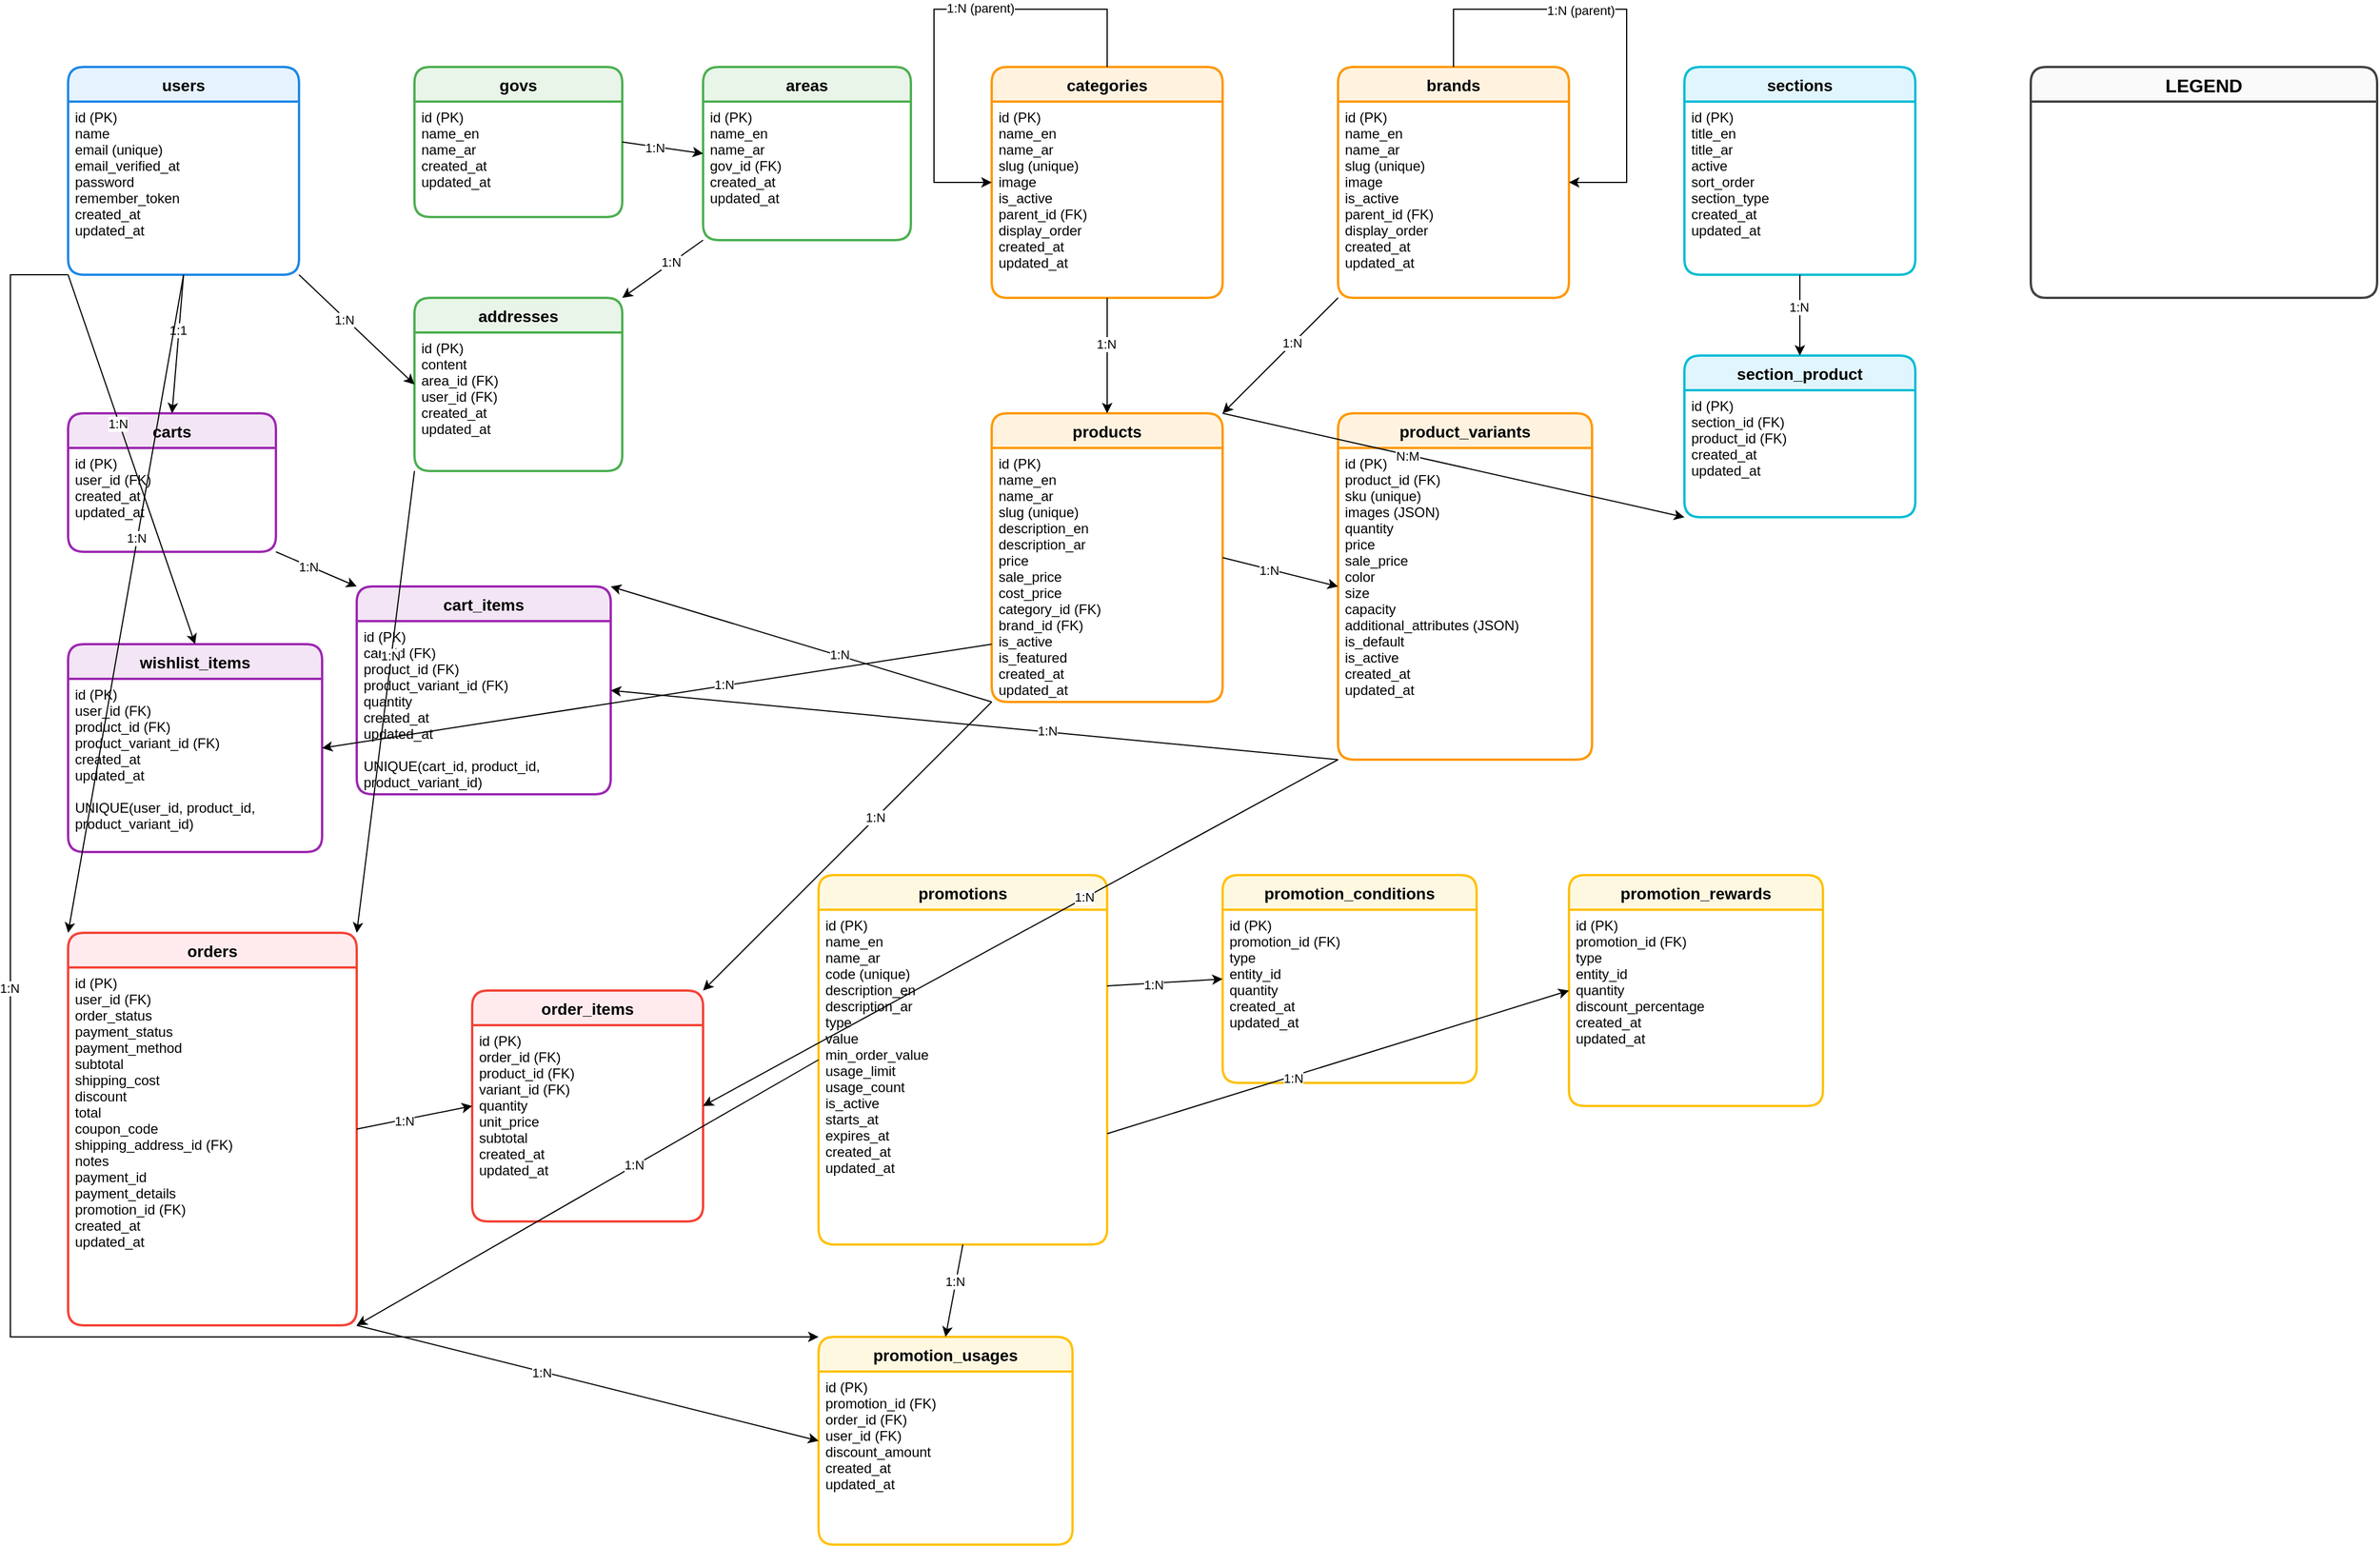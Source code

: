 <mxfile version="24.4.8" type="device">
  <diagram name="Database Schema" id="database-schema">
    <mxGraphModel dx="2074" dy="1196" grid="1" gridSize="10" guides="1" tooltips="1" connect="1" arrows="1" fold="1" page="1" pageScale="1" pageWidth="2339" pageHeight="3300" math="0" shadow="0">
      <root>
        <mxCell id="0" />
        <mxCell id="1" parent="0" />

        <!-- Users Table -->
        <mxCell id="users" value="users" style="swimlane;childLayout=stackLayout;horizontal=1;startSize=30;horizontalStack=0;rounded=1;fontSize=14;fontStyle=1;strokeWidth=2;resizeParent=0;resizeLast=1;shadow=0;dashed=0;align=center;fillColor=#E6F3FF;strokeColor=#1E88E5;" vertex="1" parent="1">
          <mxGeometry x="100" y="100" width="200" height="180" as="geometry" />
        </mxCell>
        <mxCell id="users-fields" value="id (PK)&#10;name&#10;email (unique)&#10;email_verified_at&#10;password&#10;remember_token&#10;created_at&#10;updated_at" style="align=left;strokeColor=none;fillColor=none;spacingLeft=4;fontSize=12;verticalAlign=top;resizable=0;rotatable=0;part=1;" vertex="1" parent="users">
          <mxGeometry y="30" width="200" height="150" as="geometry" />
        </mxCell>

        <!-- Govs Table -->
        <mxCell id="govs" value="govs" style="swimlane;childLayout=stackLayout;horizontal=1;startSize=30;horizontalStack=0;rounded=1;fontSize=14;fontStyle=1;strokeWidth=2;resizeParent=0;resizeLast=1;shadow=0;dashed=0;align=center;fillColor=#E8F5E8;strokeColor=#4CAF50;" vertex="1" parent="1">
          <mxGeometry x="400" y="100" width="180" height="130" as="geometry" />
        </mxCell>
        <mxCell id="govs-fields" value="id (PK)&#xa;name_en&#xa;name_ar&#xa;created_at&#xa;updated_at" style="align=left;strokeColor=none;fillColor=none;spacingLeft=4;fontSize=12;verticalAlign=top;resizable=0;rotatable=0;part=1;" vertex="1" parent="govs">
          <mxGeometry y="30" width="180" height="100" as="geometry" />
        </mxCell>

        <!-- Areas Table -->
        <mxCell id="areas" value="areas" style="swimlane;childLayout=stackLayout;horizontal=1;startSize=30;horizontalStack=0;rounded=1;fontSize=14;fontStyle=1;strokeWidth=2;resizeParent=0;resizeLast=1;shadow=0;dashed=0;align=center;fillColor=#E8F5E8;strokeColor=#4CAF50;" vertex="1" parent="1">
          <mxGeometry x="650" y="100" width="180" height="150" as="geometry" />
        </mxCell>
        <mxCell id="areas-fields" value="id (PK)&#xa;name_en&#xa;name_ar&#xa;gov_id (FK)&#xa;created_at&#xa;updated_at" style="align=left;strokeColor=none;fillColor=none;spacingLeft=4;fontSize=12;verticalAlign=top;resizable=0;rotatable=0;part=1;" vertex="1" parent="areas">
          <mxGeometry y="30" width="180" height="120" as="geometry" />
        </mxCell>

        <!-- Addresses Table -->
        <mxCell id="addresses" value="addresses" style="swimlane;childLayout=stackLayout;horizontal=1;startSize=30;horizontalStack=0;rounded=1;fontSize=14;fontStyle=1;strokeWidth=2;resizeParent=0;resizeLast=1;shadow=0;dashed=0;align=center;fillColor=#E8F5E8;strokeColor=#4CAF50;" vertex="1" parent="1">
          <mxGeometry x="400" y="300" width="180" height="150" as="geometry" />
        </mxCell>
        <mxCell id="addresses-fields" value="id (PK)&#xa;content&#xa;area_id (FK)&#xa;user_id (FK)&#xa;created_at&#xa;updated_at" style="align=left;strokeColor=none;fillColor=none;spacingLeft=4;fontSize=12;verticalAlign=top;resizable=0;rotatable=0;part=1;" vertex="1" parent="addresses">
          <mxGeometry y="30" width="180" height="120" as="geometry" />
        </mxCell>

        <!-- Categories Table -->
        <mxCell id="categories" value="categories" style="swimlane;childLayout=stackLayout;horizontal=1;startSize=30;horizontalStack=0;rounded=1;fontSize=14;fontStyle=1;strokeWidth=2;resizeParent=0;resizeLast=1;shadow=0;dashed=0;align=center;fillColor=#FFF3E0;strokeColor=#FF9800;" vertex="1" parent="1">
          <mxGeometry x="900" y="100" width="200" height="200" as="geometry" />
        </mxCell>
        <mxCell id="categories-fields" value="id (PK)&#xa;name_en&#xa;name_ar&#xa;slug (unique)&#xa;image&#xa;is_active&#xa;parent_id (FK)&#xa;display_order&#xa;created_at&#xa;updated_at" style="align=left;strokeColor=none;fillColor=none;spacingLeft=4;fontSize=12;verticalAlign=top;resizable=0;rotatable=0;part=1;" vertex="1" parent="categories">
          <mxGeometry y="30" width="200" height="170" as="geometry" />
        </mxCell>

        <!-- Brands Table -->
        <mxCell id="brands" value="brands" style="swimlane;childLayout=stackLayout;horizontal=1;startSize=30;horizontalStack=0;rounded=1;fontSize=14;fontStyle=1;strokeWidth=2;resizeParent=0;resizeLast=1;shadow=0;dashed=0;align=center;fillColor=#FFF3E0;strokeColor=#FF9800;" vertex="1" parent="1">
          <mxGeometry x="1200" y="100" width="200" height="200" as="geometry" />
        </mxCell>
        <mxCell id="brands-fields" value="id (PK)&#xa;name_en&#xa;name_ar&#xa;slug (unique)&#xa;image&#xa;is_active&#xa;parent_id (FK)&#xa;display_order&#xa;created_at&#xa;updated_at" style="align=left;strokeColor=none;fillColor=none;spacingLeft=4;fontSize=12;verticalAlign=top;resizable=0;rotatable=0;part=1;" vertex="1" parent="brands">
          <mxGeometry y="30" width="200" height="170" as="geometry" />
        </mxCell>

        <!-- Products Table -->
        <mxCell id="products" value="products" style="swimlane;childLayout=stackLayout;horizontal=1;startSize=30;horizontalStack=0;rounded=1;fontSize=14;fontStyle=1;strokeWidth=2;resizeParent=0;resizeLast=1;shadow=0;dashed=0;align=center;fillColor=#FFF3E0;strokeColor=#FF9800;" vertex="1" parent="1">
          <mxGeometry x="900" y="400" width="200" height="250" as="geometry" />
        </mxCell>
        <mxCell id="products-fields" value="id (PK)&#xa;name_en&#xa;name_ar&#xa;slug (unique)&#xa;description_en&#xa;description_ar&#xa;price&#xa;sale_price&#xa;cost_price&#xa;category_id (FK)&#xa;brand_id (FK)&#xa;is_active&#xa;is_featured&#xa;created_at&#xa;updated_at" style="align=left;strokeColor=none;fillColor=none;spacingLeft=4;fontSize=12;verticalAlign=top;resizable=0;rotatable=0;part=1;" vertex="1" parent="products">
          <mxGeometry y="30" width="200" height="220" as="geometry" />
        </mxCell>

        <!-- Product Variants Table -->
        <mxCell id="product_variants" value="product_variants" style="swimlane;childLayout=stackLayout;horizontal=1;startSize=30;horizontalStack=0;rounded=1;fontSize=14;fontStyle=1;strokeWidth=2;resizeParent=0;resizeLast=1;shadow=0;dashed=0;align=center;fillColor=#FFF3E0;strokeColor=#FF9800;" vertex="1" parent="1">
          <mxGeometry x="1200" y="400" width="220" height="300" as="geometry" />
        </mxCell>
        <mxCell id="product_variants-fields" value="id (PK)&#xa;product_id (FK)&#xa;sku (unique)&#xa;images (JSON)&#xa;quantity&#xa;price&#xa;sale_price&#xa;color&#xa;size&#xa;capacity&#xa;additional_attributes (JSON)&#xa;is_default&#xa;is_active&#xa;created_at&#xa;updated_at" style="align=left;strokeColor=none;fillColor=none;spacingLeft=4;fontSize=12;verticalAlign=top;resizable=0;rotatable=0;part=1;" vertex="1" parent="product_variants">
          <mxGeometry y="30" width="220" height="270" as="geometry" />
        </mxCell>

        <!-- Carts Table -->
        <mxCell id="carts" value="carts" style="swimlane;childLayout=stackLayout;horizontal=1;startSize=30;horizontalStack=0;rounded=1;fontSize=14;fontStyle=1;strokeWidth=2;resizeParent=0;resizeLast=1;shadow=0;dashed=0;align=center;fillColor=#F3E5F5;strokeColor=#9C27B0;" vertex="1" parent="1">
          <mxGeometry x="100" y="400" width="180" height="120" as="geometry" />
        </mxCell>
        <mxCell id="carts-fields" value="id (PK)&#xa;user_id (FK)&#xa;created_at&#xa;updated_at" style="align=left;strokeColor=none;fillColor=none;spacingLeft=4;fontSize=12;verticalAlign=top;resizable=0;rotatable=0;part=1;" vertex="1" parent="carts">
          <mxGeometry y="30" width="180" height="90" as="geometry" />
        </mxCell>

        <!-- Cart Items Table -->
        <mxCell id="cart_items" value="cart_items" style="swimlane;childLayout=stackLayout;horizontal=1;startSize=30;horizontalStack=0;rounded=1;fontSize=14;fontStyle=1;strokeWidth=2;resizeParent=0;resizeLast=1;shadow=0;dashed=0;align=center;fillColor=#F3E5F5;strokeColor=#9C27B0;" vertex="1" parent="1">
          <mxGeometry x="350" y="550" width="220" height="180" as="geometry" />
        </mxCell>
        <mxCell id="cart_items-fields" value="id (PK)&#xa;cart_id (FK)&#xa;product_id (FK)&#xa;product_variant_id (FK)&#xa;quantity&#xa;created_at&#xa;updated_at&#xa;&#xa;UNIQUE(cart_id, product_id, &#xa;product_variant_id)" style="align=left;strokeColor=none;fillColor=none;spacingLeft=4;fontSize=12;verticalAlign=top;resizable=0;rotatable=0;part=1;" vertex="1" parent="cart_items">
          <mxGeometry y="30" width="220" height="150" as="geometry" />
        </mxCell>

        <!-- Wishlist Items Table -->
        <mxCell id="wishlist_items" value="wishlist_items" style="swimlane;childLayout=stackLayout;horizontal=1;startSize=30;horizontalStack=0;rounded=1;fontSize=14;fontStyle=1;strokeWidth=2;resizeParent=0;resizeLast=1;shadow=0;dashed=0;align=center;fillColor=#F3E5F5;strokeColor=#9C27B0;" vertex="1" parent="1">
          <mxGeometry x="100" y="600" width="220" height="180" as="geometry" />
        </mxCell>
        <mxCell id="wishlist_items-fields" value="id (PK)&#xa;user_id (FK)&#xa;product_id (FK)&#xa;product_variant_id (FK)&#xa;created_at&#xa;updated_at&#xa;&#xa;UNIQUE(user_id, product_id, &#xa;product_variant_id)" style="align=left;strokeColor=none;fillColor=none;spacingLeft=4;fontSize=12;verticalAlign=top;resizable=0;rotatable=0;part=1;" vertex="1" parent="wishlist_items">
          <mxGeometry y="30" width="220" height="150" as="geometry" />
        </mxCell>

        <!-- Orders Table -->
        <mxCell id="orders" value="orders" style="swimlane;childLayout=stackLayout;horizontal=1;startSize=30;horizontalStack=0;rounded=1;fontSize=14;fontStyle=1;strokeWidth=2;resizeParent=0;resizeLast=1;shadow=0;dashed=0;align=center;fillColor=#FFEBEE;strokeColor=#F44336;" vertex="1" parent="1">
          <mxGeometry x="100" y="850" width="250" height="340" as="geometry" />
        </mxCell>
        <mxCell id="orders-fields" value="id (PK)&#xa;user_id (FK)&#xa;order_status&#xa;payment_status&#xa;payment_method&#xa;subtotal&#xa;shipping_cost&#xa;discount&#xa;total&#xa;coupon_code&#xa;shipping_address_id (FK)&#xa;notes&#xa;payment_id&#xa;payment_details&#xa;promotion_id (FK)&#xa;created_at&#xa;updated_at" style="align=left;strokeColor=none;fillColor=none;spacingLeft=4;fontSize=12;verticalAlign=top;resizable=0;rotatable=0;part=1;" vertex="1" parent="orders">
          <mxGeometry y="30" width="250" height="310" as="geometry" />
        </mxCell>

        <!-- Order Items Table -->
        <mxCell id="order_items" value="order_items" style="swimlane;childLayout=stackLayout;horizontal=1;startSize=30;horizontalStack=0;rounded=1;fontSize=14;fontStyle=1;strokeWidth=2;resizeParent=0;resizeLast=1;shadow=0;dashed=0;align=center;fillColor=#FFEBEE;strokeColor=#F44336;" vertex="1" parent="1">
          <mxGeometry x="450" y="900" width="200" height="200" as="geometry" />
        </mxCell>
        <mxCell id="order_items-fields" value="id (PK)&#xa;order_id (FK)&#xa;product_id (FK)&#xa;variant_id (FK)&#xa;quantity&#xa;unit_price&#xa;subtotal&#xa;created_at&#xa;updated_at" style="align=left;strokeColor=none;fillColor=none;spacingLeft=4;fontSize=12;verticalAlign=top;resizable=0;rotatable=0;part=1;" vertex="1" parent="order_items">
          <mxGeometry y="30" width="200" height="170" as="geometry" />
        </mxCell>

        <!-- Sections Table -->
        <mxCell id="sections" value="sections" style="swimlane;childLayout=stackLayout;horizontal=1;startSize=30;horizontalStack=0;rounded=1;fontSize=14;fontStyle=1;strokeWidth=2;resizeParent=0;resizeLast=1;shadow=0;dashed=0;align=center;fillColor=#E1F5FE;strokeColor=#00BCD4;" vertex="1" parent="1">
          <mxGeometry x="1500" y="100" width="200" height="180" as="geometry" />
        </mxCell>
        <mxCell id="sections-fields" value="id (PK)&#xa;title_en&#xa;title_ar&#xa;active&#xa;sort_order&#xa;section_type&#xa;created_at&#xa;updated_at" style="align=left;strokeColor=none;fillColor=none;spacingLeft=4;fontSize=12;verticalAlign=top;resizable=0;rotatable=0;part=1;" vertex="1" parent="sections">
          <mxGeometry y="30" width="200" height="150" as="geometry" />
        </mxCell>

        <!-- Section Product Pivot Table -->
        <mxCell id="section_product" value="section_product" style="swimlane;childLayout=stackLayout;horizontal=1;startSize=30;horizontalStack=0;rounded=1;fontSize=14;fontStyle=1;strokeWidth=2;resizeParent=0;resizeLast=1;shadow=0;dashed=0;align=center;fillColor=#E1F5FE;strokeColor=#00BCD4;" vertex="1" parent="1">
          <mxGeometry x="1500" y="350" width="200" height="140" as="geometry" />
        </mxCell>
        <mxCell id="section_product-fields" value="id (PK)&#xa;section_id (FK)&#xa;product_id (FK)&#xa;created_at&#xa;updated_at" style="align=left;strokeColor=none;fillColor=none;spacingLeft=4;fontSize=12;verticalAlign=top;resizable=0;rotatable=0;part=1;" vertex="1" parent="section_product">
          <mxGeometry y="30" width="200" height="110" as="geometry" />
        </mxCell>

        <!-- Promotions Table -->
        <mxCell id="promotions" value="promotions" style="swimlane;childLayout=stackLayout;horizontal=1;startSize=30;horizontalStack=0;rounded=1;fontSize=14;fontStyle=1;strokeWidth=2;resizeParent=0;resizeLast=1;shadow=0;dashed=0;align=center;fillColor=#FFF8E1;strokeColor=#FFC107;" vertex="1" parent="1">
          <mxGeometry x="750" y="800" width="250" height="320" as="geometry" />
        </mxCell>
        <mxCell id="promotions-fields" value="id (PK)&#xa;name_en&#xa;name_ar&#xa;code (unique)&#xa;description_en&#xa;description_ar&#xa;type&#xa;value&#xa;min_order_value&#xa;usage_limit&#xa;usage_count&#xa;is_active&#xa;starts_at&#xa;expires_at&#xa;created_at&#xa;updated_at" style="align=left;strokeColor=none;fillColor=none;spacingLeft=4;fontSize=12;verticalAlign=top;resizable=0;rotatable=0;part=1;" vertex="1" parent="promotions">
          <mxGeometry y="30" width="250" height="290" as="geometry" />
        </mxCell>

        <!-- Promotion Conditions Table -->
        <mxCell id="promotion_conditions" value="promotion_conditions" style="swimlane;childLayout=stackLayout;horizontal=1;startSize=30;horizontalStack=0;rounded=1;fontSize=14;fontStyle=1;strokeWidth=2;resizeParent=0;resizeLast=1;shadow=0;dashed=0;align=center;fillColor=#FFF8E1;strokeColor=#FFC107;" vertex="1" parent="1">
          <mxGeometry x="1100" y="800" width="220" height="180" as="geometry" />
        </mxCell>
        <mxCell id="promotion_conditions-fields" value="id (PK)&#xa;promotion_id (FK)&#xa;type&#xa;entity_id&#xa;quantity&#xa;created_at&#xa;updated_at" style="align=left;strokeColor=none;fillColor=none;spacingLeft=4;fontSize=12;verticalAlign=top;resizable=0;rotatable=0;part=1;" vertex="1" parent="promotion_conditions">
          <mxGeometry y="30" width="220" height="150" as="geometry" />
        </mxCell>

        <!-- Promotion Rewards Table -->
        <mxCell id="promotion_rewards" value="promotion_rewards" style="swimlane;childLayout=stackLayout;horizontal=1;startSize=30;horizontalStack=0;rounded=1;fontSize=14;fontStyle=1;strokeWidth=2;resizeParent=0;resizeLast=1;shadow=0;dashed=0;align=center;fillColor=#FFF8E1;strokeColor=#FFC107;" vertex="1" parent="1">
          <mxGeometry x="1400" y="800" width="220" height="200" as="geometry" />
        </mxCell>
        <mxCell id="promotion_rewards-fields" value="id (PK)&#xa;promotion_id (FK)&#xa;type&#xa;entity_id&#xa;quantity&#xa;discount_percentage&#xa;created_at&#xa;updated_at" style="align=left;strokeColor=none;fillColor=none;spacingLeft=4;fontSize=12;verticalAlign=top;resizable=0;rotatable=0;part=1;" vertex="1" parent="promotion_rewards">
          <mxGeometry y="30" width="220" height="170" as="geometry" />
        </mxCell>

        <!-- Promotion Usages Table -->
        <mxCell id="promotion_usages" value="promotion_usages" style="swimlane;childLayout=stackLayout;horizontal=1;startSize=30;horizontalStack=0;rounded=1;fontSize=14;fontStyle=1;strokeWidth=2;resizeParent=0;resizeLast=1;shadow=0;dashed=0;align=center;fillColor=#FFF8E1;strokeColor=#FFC107;" vertex="1" parent="1">
          <mxGeometry x="750" y="1200" width="220" height="180" as="geometry" />
        </mxCell>
        <mxCell id="promotion_usages-fields" value="id (PK)&#xa;promotion_id (FK)&#xa;order_id (FK)&#xa;user_id (FK)&#xa;discount_amount&#xa;created_at&#xa;updated_at" style="align=left;strokeColor=none;fillColor=none;spacingLeft=4;fontSize=12;verticalAlign=top;resizable=0;rotatable=0;part=1;" vertex="1" parent="promotion_usages">
          <mxGeometry y="30" width="220" height="150" as="geometry" />
        </mxCell>

        <!-- Relationships -->

        <!-- Govs to Areas -->
        <mxCell id="rel-govs-areas" style="endArrow=classic;html=1;rounded=0;exitX=1;exitY=0.5;exitDx=0;exitDy=0;entryX=0;entryY=0.5;entryDx=0;entryDy=0;" edge="1" parent="1" source="govs" target="areas">
          <mxGeometry width="50" height="50" relative="1" as="geometry">
            <mxPoint x="580" y="165" as="sourcePoint" />
            <mxPoint x="650" y="175" as="targetPoint" />
          </mxGeometry>
        </mxCell>
        <mxCell id="rel-govs-areas-label" value="1:N" style="edgeLabel;html=1;align=center;verticalAlign=middle;resizable=0;points=[];" vertex="1" connectable="0" parent="rel-govs-areas">
          <mxGeometry x="-0.2" y="-1" relative="1" as="geometry">
            <mxPoint as="offset" />
          </mxGeometry>
        </mxCell>

        <!-- Areas to Addresses -->
        <mxCell id="rel-areas-addresses" style="endArrow=classic;html=1;rounded=0;exitX=0;exitY=1;exitDx=0;exitDy=0;entryX=1;entryY=0;entryDx=0;entryDy=0;" edge="1" parent="1" source="areas" target="addresses">
          <mxGeometry width="50" height="50" relative="1" as="geometry">
            <mxPoint x="650" y="250" as="sourcePoint" />
            <mxPoint x="580" y="300" as="targetPoint" />
          </mxGeometry>
        </mxCell>
        <mxCell id="rel-areas-addresses-label" value="1:N" style="edgeLabel;html=1;align=center;verticalAlign=middle;resizable=0;points=[];" vertex="1" connectable="0" parent="rel-areas-addresses">
          <mxGeometry x="-0.2" y="-1" relative="1" as="geometry">
            <mxPoint as="offset" />
          </mxGeometry>
        </mxCell>

        <!-- Users to Addresses -->
        <mxCell id="rel-users-addresses" style="endArrow=classic;html=1;rounded=0;exitX=1;exitY=1;exitDx=0;exitDy=0;entryX=0;entryY=0.5;entryDx=0;entryDy=0;" edge="1" parent="1" source="users" target="addresses">
          <mxGeometry width="50" height="50" relative="1" as="geometry">
            <mxPoint x="300" y="280" as="sourcePoint" />
            <mxPoint x="400" y="375" as="targetPoint" />
          </mxGeometry>
        </mxCell>
        <mxCell id="rel-users-addresses-label" value="1:N" style="edgeLabel;html=1;align=center;verticalAlign=middle;resizable=0;points=[];" vertex="1" connectable="0" parent="rel-users-addresses">
          <mxGeometry x="-0.2" y="-1" relative="1" as="geometry">
            <mxPoint as="offset" />
          </mxGeometry>
        </mxCell>

        <!-- Categories self-reference -->
        <mxCell id="rel-categories-self" style="endArrow=classic;html=1;rounded=0;exitX=0.5;exitY=0;exitDx=0;exitDy=0;entryX=0;entryY=0.5;entryDx=0;entryDy=0;" edge="1" parent="1" source="categories" target="categories">
          <mxGeometry width="50" height="50" relative="1" as="geometry">
            <mxPoint x="1000" y="100" as="sourcePoint" />
            <mxPoint x="900" y="200" as="targetPoint" />
            <Array as="points">
              <mxPoint x="1000" y="50" />
              <mxPoint x="850" y="50" />
              <mxPoint x="850" y="200" />
            </Array>
          </mxGeometry>
        </mxCell>
        <mxCell id="rel-categories-self-label" value="1:N (parent)" style="edgeLabel;html=1;align=center;verticalAlign=middle;resizable=0;points=[];" vertex="1" connectable="0" parent="rel-categories-self">
          <mxGeometry x="-0.2" y="-1" relative="1" as="geometry">
            <mxPoint as="offset" />
          </mxGeometry>
        </mxCell>

        <!-- Brands self-reference -->
        <mxCell id="rel-brands-self" style="endArrow=classic;html=1;rounded=0;exitX=0.5;exitY=0;exitDx=0;exitDy=0;entryX=1;entryY=0.5;entryDx=0;entryDy=0;" edge="1" parent="1" source="brands" target="brands">
          <mxGeometry width="50" height="50" relative="1" as="geometry">
            <mxPoint x="1300" y="100" as="sourcePoint" />
            <mxPoint x="1400" y="200" as="targetPoint" />
            <Array as="points">
              <mxPoint x="1300" y="50" />
              <mxPoint x="1450" y="50" />
              <mxPoint x="1450" y="200" />
            </Array>
          </mxGeometry>
        </mxCell>
        <mxCell id="rel-brands-self-label" value="1:N (parent)" style="edgeLabel;html=1;align=center;verticalAlign=middle;resizable=0;points=[];" vertex="1" connectable="0" parent="rel-brands-self">
          <mxGeometry x="-0.2" y="-1" relative="1" as="geometry">
            <mxPoint as="offset" />
          </mxGeometry>
        </mxCell>

        <!-- Categories to Products -->
        <mxCell id="rel-categories-products" style="endArrow=classic;html=1;rounded=0;exitX=0.5;exitY=1;exitDx=0;exitDy=0;entryX=0.5;entryY=0;entryDx=0;entryDy=0;" edge="1" parent="1" source="categories" target="products">
          <mxGeometry width="50" height="50" relative="1" as="geometry">
            <mxPoint x="1000" y="300" as="sourcePoint" />
            <mxPoint x="1000" y="400" as="targetPoint" />
          </mxGeometry>
        </mxCell>
        <mxCell id="rel-categories-products-label" value="1:N" style="edgeLabel;html=1;align=center;verticalAlign=middle;resizable=0;points=[];" vertex="1" connectable="0" parent="rel-categories-products">
          <mxGeometry x="-0.2" y="-1" relative="1" as="geometry">
            <mxPoint as="offset" />
          </mxGeometry>
        </mxCell>

        <!-- Brands to Products -->
        <mxCell id="rel-brands-products" style="endArrow=classic;html=1;rounded=0;exitX=0;exitY=1;exitDx=0;exitDy=0;entryX=1;entryY=0;entryDx=0;entryDy=0;" edge="1" parent="1" source="brands" target="products">
          <mxGeometry width="50" height="50" relative="1" as="geometry">
            <mxPoint x="1200" y="300" as="sourcePoint" />
            <mxPoint x="1100" y="400" as="targetPoint" />
          </mxGeometry>
        </mxCell>
        <mxCell id="rel-brands-products-label" value="1:N" style="edgeLabel;html=1;align=center;verticalAlign=middle;resizable=0;points=[];" vertex="1" connectable="0" parent="rel-brands-products">
          <mxGeometry x="-0.2" y="-1" relative="1" as="geometry">
            <mxPoint as="offset" />
          </mxGeometry>
        </mxCell>

        <!-- Products to Product Variants -->
        <mxCell id="rel-products-variants" style="endArrow=classic;html=1;rounded=0;exitX=1;exitY=0.5;exitDx=0;exitDy=0;entryX=0;entryY=0.5;entryDx=0;entryDy=0;" edge="1" parent="1" source="products" target="product_variants">
          <mxGeometry width="50" height="50" relative="1" as="geometry">
            <mxPoint x="1100" y="525" as="sourcePoint" />
            <mxPoint x="1200" y="550" as="targetPoint" />
          </mxGeometry>
        </mxCell>
        <mxCell id="rel-products-variants-label" value="1:N" style="edgeLabel;html=1;align=center;verticalAlign=middle;resizable=0;points=[];" vertex="1" connectable="0" parent="rel-products-variants">
          <mxGeometry x="-0.2" y="-1" relative="1" as="geometry">
            <mxPoint as="offset" />
          </mxGeometry>
        </mxCell>

        <!-- Users to Carts -->
        <mxCell id="rel-users-carts" style="endArrow=classic;html=1;rounded=0;exitX=0.5;exitY=1;exitDx=0;exitDy=0;entryX=0.5;entryY=0;entryDx=0;entryDy=0;" edge="1" parent="1" source="users" target="carts">
          <mxGeometry width="50" height="50" relative="1" as="geometry">
            <mxPoint x="200" y="280" as="sourcePoint" />
            <mxPoint x="190" y="400" as="targetPoint" />
          </mxGeometry>
        </mxCell>
        <mxCell id="rel-users-carts-label" value="1:1" style="edgeLabel;html=1;align=center;verticalAlign=middle;resizable=0;points=[];" vertex="1" connectable="0" parent="rel-users-carts">
          <mxGeometry x="-0.2" y="-1" relative="1" as="geometry">
            <mxPoint as="offset" />
          </mxGeometry>
        </mxCell>

        <!-- Carts to Cart Items -->
        <mxCell id="rel-carts-cartitems" style="endArrow=classic;html=1;rounded=0;exitX=1;exitY=1;exitDx=0;exitDy=0;entryX=0;entryY=0;entryDx=0;entryDy=0;" edge="1" parent="1" source="carts" target="cart_items">
          <mxGeometry width="50" height="50" relative="1" as="geometry">
            <mxPoint x="280" y="520" as="sourcePoint" />
            <mxPoint x="350" y="550" as="targetPoint" />
          </mxGeometry>
        </mxCell>
        <mxCell id="rel-carts-cartitems-label" value="1:N" style="edgeLabel;html=1;align=center;verticalAlign=middle;resizable=0;points=[];" vertex="1" connectable="0" parent="rel-carts-cartitems">
          <mxGeometry x="-0.2" y="-1" relative="1" as="geometry">
            <mxPoint as="offset" />
          </mxGeometry>
        </mxCell>

        <!-- Products to Cart Items -->
        <mxCell id="rel-products-cartitems" style="endArrow=classic;html=1;rounded=0;exitX=0;exitY=1;exitDx=0;exitDy=0;entryX=1;entryY=0;entryDx=0;entryDy=0;" edge="1" parent="1" source="products" target="cart_items">
          <mxGeometry width="50" height="50" relative="1" as="geometry">
            <mxPoint x="900" y="650" as="sourcePoint" />
            <mxPoint x="570" y="550" as="targetPoint" />
          </mxGeometry>
        </mxCell>
        <mxCell id="rel-products-cartitems-label" value="1:N" style="edgeLabel;html=1;align=center;verticalAlign=middle;resizable=0;points=[];" vertex="1" connectable="0" parent="rel-products-cartitems">
          <mxGeometry x="-0.2" y="-1" relative="1" as="geometry">
            <mxPoint as="offset" />
          </mxGeometry>
        </mxCell>

        <!-- Product Variants to Cart Items -->
        <mxCell id="rel-variants-cartitems" style="endArrow=classic;html=1;rounded=0;exitX=0;exitY=1;exitDx=0;exitDy=0;entryX=1;entryY=0.5;entryDx=0;entryDy=0;" edge="1" parent="1" source="product_variants" target="cart_items">
          <mxGeometry width="50" height="50" relative="1" as="geometry">
            <mxPoint x="1200" y="700" as="sourcePoint" />
            <mxPoint x="570" y="635" as="targetPoint" />
          </mxGeometry>
        </mxCell>
        <mxCell id="rel-variants-cartitems-label" value="1:N" style="edgeLabel;html=1;align=center;verticalAlign=middle;resizable=0;points=[];" vertex="1" connectable="0" parent="rel-variants-cartitems">
          <mxGeometry x="-0.2" y="-1" relative="1" as="geometry">
            <mxPoint as="offset" />
          </mxGeometry>
        </mxCell>

        <!-- Users to Wishlist Items -->
        <mxCell id="rel-users-wishlist" style="endArrow=classic;html=1;rounded=0;exitX=0;exitY=1;exitDx=0;exitDy=0;entryX=0.5;entryY=0;entryDx=0;entryDy=0;" edge="1" parent="1" source="users" target="wishlist_items">
          <mxGeometry width="50" height="50" relative="1" as="geometry">
            <mxPoint x="100" y="280" as="sourcePoint" />
            <mxPoint x="210" y="600" as="targetPoint" />
          </mxGeometry>
        </mxCell>
        <mxCell id="rel-users-wishlist-label" value="1:N" style="edgeLabel;html=1;align=center;verticalAlign=middle;resizable=0;points=[];" vertex="1" connectable="0" parent="rel-users-wishlist">
          <mxGeometry x="-0.2" y="-1" relative="1" as="geometry">
            <mxPoint as="offset" />
          </mxGeometry>
        </mxCell>

        <!-- Products to Wishlist Items -->
        <mxCell id="rel-products-wishlist" style="endArrow=classic;html=1;rounded=0;exitX=0;exitY=0.8;exitDx=0;exitDy=0;entryX=1;entryY=0.5;entryDx=0;entryDy=0;" edge="1" parent="1" source="products" target="wishlist_items">
          <mxGeometry width="50" height="50" relative="1" as="geometry">
            <mxPoint x="900" y="600" as="sourcePoint" />
            <mxPoint x="320" y="685" as="targetPoint" />
          </mxGeometry>
        </mxCell>
        <mxCell id="rel-products-wishlist-label" value="1:N" style="edgeLabel;html=1;align=center;verticalAlign=middle;resizable=0;points=[];" vertex="1" connectable="0" parent="rel-products-wishlist">
          <mxGeometry x="-0.2" y="-1" relative="1" as="geometry">
            <mxPoint as="offset" />
          </mxGeometry>
        </mxCell>

        <!-- Users to Orders -->
        <mxCell id="rel-users-orders" style="endArrow=classic;html=1;rounded=0;exitX=0.5;exitY=1;exitDx=0;exitDy=0;entryX=0;entryY=0;entryDx=0;entryDy=0;" edge="1" parent="1" source="users" target="orders">
          <mxGeometry width="50" height="50" relative="1" as="geometry">
            <mxPoint x="200" y="280" as="sourcePoint" />
            <mxPoint x="100" y="850" as="targetPoint" />
          </mxGeometry>
        </mxCell>
        <mxCell id="rel-users-orders-label" value="1:N" style="edgeLabel;html=1;align=center;verticalAlign=middle;resizable=0;points=[];" vertex="1" connectable="0" parent="rel-users-orders">
          <mxGeometry x="-0.2" y="-1" relative="1" as="geometry">
            <mxPoint as="offset" />
          </mxGeometry>
        </mxCell>

        <!-- Addresses to Orders -->
        <mxCell id="rel-addresses-orders" style="endArrow=classic;html=1;rounded=0;exitX=0;exitY=1;exitDx=0;exitDy=0;entryX=1;entryY=0;entryDx=0;entryDy=0;" edge="1" parent="1" source="addresses" target="orders">
          <mxGeometry width="50" height="50" relative="1" as="geometry">
            <mxPoint x="400" y="450" as="sourcePoint" />
            <mxPoint x="350" y="850" as="targetPoint" />
          </mxGeometry>
        </mxCell>
        <mxCell id="rel-addresses-orders-label" value="1:N" style="edgeLabel;html=1;align=center;verticalAlign=middle;resizable=0;points=[];" vertex="1" connectable="0" parent="rel-addresses-orders">
          <mxGeometry x="-0.2" y="-1" relative="1" as="geometry">
            <mxPoint as="offset" />
          </mxGeometry>
        </mxCell>

        <!-- Orders to Order Items -->
        <mxCell id="rel-orders-orderitems" style="endArrow=classic;html=1;rounded=0;exitX=1;exitY=0.5;exitDx=0;exitDy=0;entryX=0;entryY=0.5;entryDx=0;entryDy=0;" edge="1" parent="1" source="orders" target="order_items">
          <mxGeometry width="50" height="50" relative="1" as="geometry">
            <mxPoint x="350" y="1015" as="sourcePoint" />
            <mxPoint x="450" y="1000" as="targetPoint" />
          </mxGeometry>
        </mxCell>
        <mxCell id="rel-orders-orderitems-label" value="1:N" style="edgeLabel;html=1;align=center;verticalAlign=middle;resizable=0;points=[];" vertex="1" connectable="0" parent="rel-orders-orderitems">
          <mxGeometry x="-0.2" y="-1" relative="1" as="geometry">
            <mxPoint as="offset" />
          </mxGeometry>
        </mxCell>

        <!-- Products to Order Items -->
        <mxCell id="rel-products-orderitems" style="endArrow=classic;html=1;rounded=0;exitX=0;exitY=1;exitDx=0;exitDy=0;entryX=1;entryY=0;entryDx=0;entryDy=0;" edge="1" parent="1" source="products" target="order_items">
          <mxGeometry width="50" height="50" relative="1" as="geometry">
            <mxPoint x="900" y="650" as="sourcePoint" />
            <mxPoint x="650" y="900" as="targetPoint" />
          </mxGeometry>
        </mxCell>
        <mxCell id="rel-products-orderitems-label" value="1:N" style="edgeLabel;html=1;align=center;verticalAlign=middle;resizable=0;points=[];" vertex="1" connectable="0" parent="rel-products-orderitems">
          <mxGeometry x="-0.2" y="-1" relative="1" as="geometry">
            <mxPoint as="offset" />
          </mxGeometry>
        </mxCell>

        <!-- Product Variants to Order Items -->
        <mxCell id="rel-variants-orderitems" style="endArrow=classic;html=1;rounded=0;exitX=0;exitY=1;exitDx=0;exitDy=0;entryX=1;entryY=0.5;entryDx=0;entryDy=0;" edge="1" parent="1" source="product_variants" target="order_items">
          <mxGeometry width="50" height="50" relative="1" as="geometry">
            <mxPoint x="1200" y="700" as="sourcePoint" />
            <mxPoint x="650" y="1000" as="targetPoint" />
          </mxGeometry>
        </mxCell>
        <mxCell id="rel-variants-orderitems-label" value="1:N" style="edgeLabel;html=1;align=center;verticalAlign=middle;resizable=0;points=[];" vertex="1" connectable="0" parent="rel-variants-orderitems">
          <mxGeometry x="-0.2" y="-1" relative="1" as="geometry">
            <mxPoint as="offset" />
          </mxGeometry>
        </mxCell>

        <!-- Sections to Section Product -->
        <mxCell id="rel-sections-sectionproduct" style="endArrow=classic;html=1;rounded=0;exitX=0.5;exitY=1;exitDx=0;exitDy=0;entryX=0.5;entryY=0;entryDx=0;entryDy=0;" edge="1" parent="1" source="sections" target="section_product">
          <mxGeometry width="50" height="50" relative="1" as="geometry">
            <mxPoint x="1600" y="280" as="sourcePoint" />
            <mxPoint x="1600" y="350" as="targetPoint" />
          </mxGeometry>
        </mxCell>
        <mxCell id="rel-sections-sectionproduct-label" value="1:N" style="edgeLabel;html=1;align=center;verticalAlign=middle;resizable=0;points=[];" vertex="1" connectable="0" parent="rel-sections-sectionproduct">
          <mxGeometry x="-0.2" y="-1" relative="1" as="geometry">
            <mxPoint as="offset" />
          </mxGeometry>
        </mxCell>

        <!-- Products to Section Product -->
        <mxCell id="rel-products-sectionproduct" style="endArrow=classic;html=1;rounded=0;exitX=1;exitY=0;exitDx=0;exitDy=0;entryX=0;entryY=1;entryDx=0;entryDy=0;" edge="1" parent="1" source="products" target="section_product">
          <mxGeometry width="50" height="50" relative="1" as="geometry">
            <mxPoint x="1100" y="400" as="sourcePoint" />
            <mxPoint x="1500" y="490" as="targetPoint" />
          </mxGeometry>
        </mxCell>
        <mxCell id="rel-products-sectionproduct-label" value="N:M" style="edgeLabel;html=1;align=center;verticalAlign=middle;resizable=0;points=[];" vertex="1" connectable="0" parent="rel-products-sectionproduct">
          <mxGeometry x="-0.2" y="-1" relative="1" as="geometry">
            <mxPoint as="offset" />
          </mxGeometry>
        </mxCell>

        <!-- Promotions to Promotion Conditions -->
        <mxCell id="rel-promotions-conditions" style="endArrow=classic;html=1;rounded=0;exitX=1;exitY=0.3;exitDx=0;exitDy=0;entryX=0;entryY=0.5;entryDx=0;entryDy=0;" edge="1" parent="1" source="promotions" target="promotion_conditions">
          <mxGeometry width="50" height="50" relative="1" as="geometry">
            <mxPoint x="1000" y="896" as="sourcePoint" />
            <mxPoint x="1100" y="890" as="targetPoint" />
          </mxGeometry>
        </mxCell>
        <mxCell id="rel-promotions-conditions-label" value="1:N" style="edgeLabel;html=1;align=center;verticalAlign=middle;resizable=0;points=[];" vertex="1" connectable="0" parent="rel-promotions-conditions">
          <mxGeometry x="-0.2" y="-1" relative="1" as="geometry">
            <mxPoint as="offset" />
          </mxGeometry>
        </mxCell>

        <!-- Promotions to Promotion Rewards -->
        <mxCell id="rel-promotions-rewards" style="endArrow=classic;html=1;rounded=0;exitX=1;exitY=0.7;exitDx=0;exitDy=0;entryX=0;entryY=0.5;entryDx=0;entryDy=0;" edge="1" parent="1" source="promotions" target="promotion_rewards">
          <mxGeometry width="50" height="50" relative="1" as="geometry">
            <mxPoint x="1000" y="1024" as="sourcePoint" />
            <mxPoint x="1400" y="900" as="targetPoint" />
          </mxGeometry>
        </mxCell>
        <mxCell id="rel-promotions-rewards-label" value="1:N" style="edgeLabel;html=1;align=center;verticalAlign=middle;resizable=0;points=[];" vertex="1" connectable="0" parent="rel-promotions-rewards">
          <mxGeometry x="-0.2" y="-1" relative="1" as="geometry">
            <mxPoint as="offset" />
          </mxGeometry>
        </mxCell>

        <!-- Promotions to Promotion Usages -->
        <mxCell id="rel-promotions-usages" style="endArrow=classic;html=1;rounded=0;exitX=0.5;exitY=1;exitDx=0;exitDy=0;entryX=0.5;entryY=0;entryDx=0;entryDy=0;" edge="1" parent="1" source="promotions" target="promotion_usages">
          <mxGeometry width="50" height="50" relative="1" as="geometry">
            <mxPoint x="875" y="1120" as="sourcePoint" />
            <mxPoint x="860" y="1200" as="targetPoint" />
          </mxGeometry>
        </mxCell>
        <mxCell id="rel-promotions-usages-label" value="1:N" style="edgeLabel;html=1;align=center;verticalAlign=middle;resizable=0;points=[];" vertex="1" connectable="0" parent="rel-promotions-usages">
          <mxGeometry x="-0.2" y="-1" relative="1" as="geometry">
            <mxPoint as="offset" />
          </mxGeometry>
        </mxCell>

        <!-- Orders to Promotion Usages -->
        <mxCell id="rel-orders-usages" style="endArrow=classic;html=1;rounded=0;exitX=1;exitY=1;exitDx=0;exitDy=0;entryX=0;entryY=0.5;entryDx=0;entryDy=0;" edge="1" parent="1" source="orders" target="promotion_usages">
          <mxGeometry width="50" height="50" relative="1" as="geometry">
            <mxPoint x="350" y="1190" as="sourcePoint" />
            <mxPoint x="750" y="1275" as="targetPoint" />
          </mxGeometry>
        </mxCell>
        <mxCell id="rel-orders-usages-label" value="1:N" style="edgeLabel;html=1;align=center;verticalAlign=middle;resizable=0;points=[];" vertex="1" connectable="0" parent="rel-orders-usages">
          <mxGeometry x="-0.2" y="-1" relative="1" as="geometry">
            <mxPoint as="offset" />
          </mxGeometry>
        </mxCell>

        <!-- Users to Promotion Usages -->
        <mxCell id="rel-users-usages" style="endArrow=classic;html=1;rounded=0;exitX=0;exitY=1;exitDx=0;exitDy=0;entryX=0;entryY=0;entryDx=0;entryDy=0;" edge="1" parent="1" source="users" target="promotion_usages">
          <mxGeometry width="50" height="50" relative="1" as="geometry">
            <mxPoint x="100" y="280" as="sourcePoint" />
            <mxPoint x="750" y="1200" as="targetPoint" />
            <Array as="points">
              <mxPoint x="50" y="280" />
              <mxPoint x="50" y="1200" />
            </Array>
          </mxGeometry>
        </mxCell>
        <mxCell id="rel-users-usages-label" value="1:N" style="edgeLabel;html=1;align=center;verticalAlign=middle;resizable=0;points=[];" vertex="1" connectable="0" parent="rel-users-usages">
          <mxGeometry x="-0.2" y="-1" relative="1" as="geometry">
            <mxPoint as="offset" />
          </mxGeometry>
        </mxCell>

        <!-- Promotions to Orders -->
        <mxCell id="rel-promotions-orders" style="endArrow=classic;html=1;rounded=0;exitX=0;exitY=0.5;exitDx=0;exitDy=0;entryX=1;entryY=1;entryDx=0;entryDy=0;" edge="1" parent="1" source="promotions" target="orders">
          <mxGeometry width="50" height="50" relative="1" as="geometry">
            <mxPoint x="750" y="960" as="sourcePoint" />
            <mxPoint x="350" y="1190" as="targetPoint" />
          </mxGeometry>
        </mxCell>
        <mxCell id="rel-promotions-orders-label" value="1:N" style="edgeLabel;html=1;align=center;verticalAlign=middle;resizable=0;points=[];" vertex="1" connectable="0" parent="rel-promotions-orders">
          <mxGeometry x="-0.2" y="-1" relative="1" as="geometry">
            <mxPoint as="offset" />
          </mxGeometry>
        </mxCell>

        <!-- Legend -->
        <mxCell id="legend" value="LEGEND" style="swimlane;childLayout=stackLayout;horizontal=1;startSize=30;horizontalStack=0;rounded=1;fontSize=16;fontStyle=1;strokeWidth=2;resizeParent=0;resizeLast=1;shadow=0;dashed=0;align=center;fillColor=#FAFAFA;strokeColor=#424242;" vertex="1" parent="1">
          <mxGeometry x="1800" y="100" width="300" height="200" as="geometry" />
        </mxCell>
        <mxCell id="legend-content" value="🔵 Users & Authentication&#xa;🟢 Geographic (Govs, Areas, Addresses)&#xa;🟠 Products & Catalog&#xa;🟣 Shopping (Cart, Wishlist)&#xa;🔴 Orders & Transactions&#xa;🟡 Promotions & Discounts&#xa;🔵 Content Sections&#xa;&#xa;Relationships:&#xa;1:1 = One to One&#xa;1:N = One to Many&#xa;N:M = Many to Many" style="align=left;strokeColor=none;fillColor=none;spacingLeft=4;fontSize=12;verticalAlign=top;resizable=0;rotatable=0;part=1;" vertex="1" parent="legend">
          <mxGeometry y="30" width="300" height="170" as="geometry" />
        </mxCell>

      </root>
    </mxGraphModel>
  </diagram>
</mxfile>
